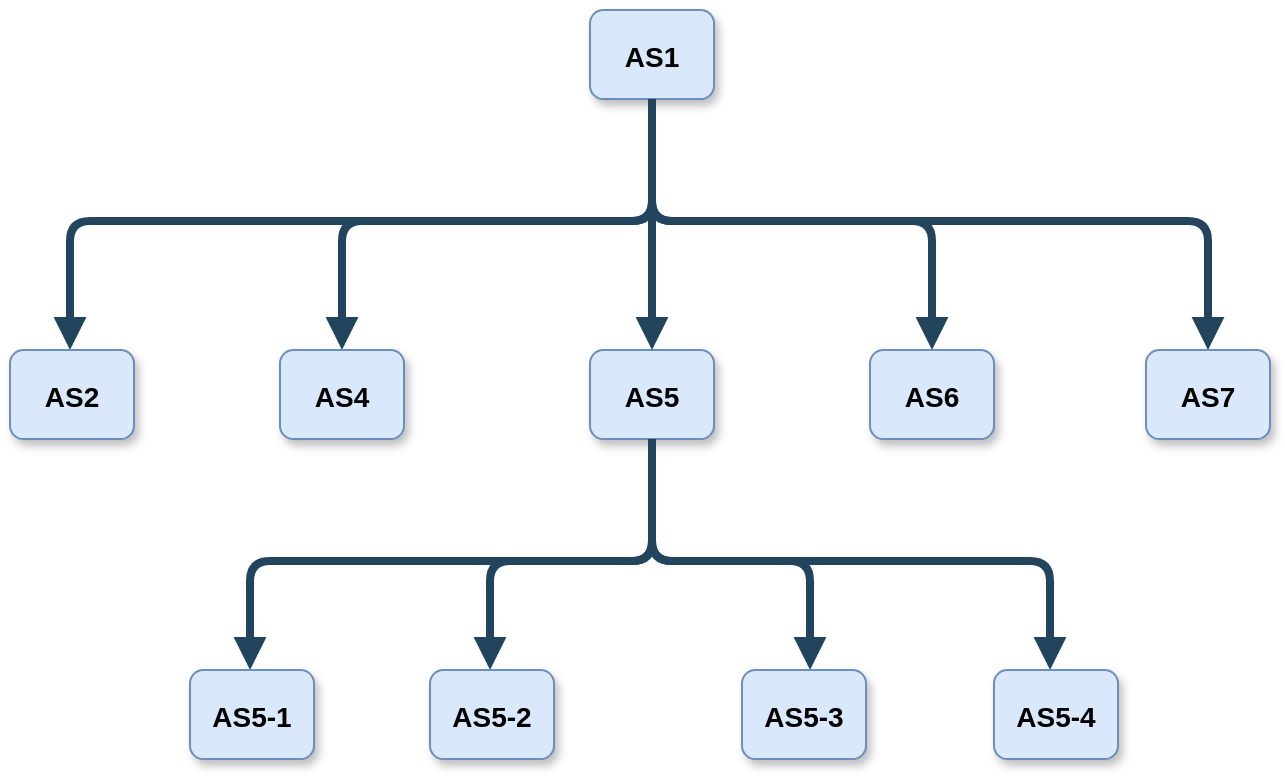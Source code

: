 <mxfile version="14.4.4" type="device"><diagram name="Page-1" id="97916047-d0de-89f5-080d-49f4d83e522f"><mxGraphModel dx="2062" dy="1316" grid="1" gridSize="10" guides="1" tooltips="1" connect="1" arrows="1" fold="1" page="1" pageScale="1.5" pageWidth="1169" pageHeight="827" background="none" math="0" shadow="0"><root><mxCell id="0"/><mxCell id="1" parent="0"/><mxCell id="3" value="AS1" style="rounded=1;fillColor=#dae8fc;strokeColor=#6c8ebf;shadow=1;fontStyle=1;fontSize=14;" parent="1" vertex="1"><mxGeometry x="770" y="450" width="62" height="44.5" as="geometry"/></mxCell><mxCell id="34" value="" style="edgeStyle=elbowEdgeStyle;elbow=vertical;strokeWidth=4;endArrow=block;endFill=1;fontStyle=1;strokeColor=#23445D;" parent="1" source="3" edge="1"><mxGeometry x="22" y="165.5" width="100" height="100" as="geometry"><mxPoint x="22" y="265.5" as="sourcePoint"/><mxPoint x="510" y="620" as="targetPoint"/><Array as="points"><mxPoint x="552" y="555.5"/></Array></mxGeometry></mxCell><mxCell id="37" value="" style="edgeStyle=elbowEdgeStyle;elbow=vertical;strokeWidth=4;endArrow=block;endFill=1;fontStyle=1;strokeColor=#23445D;entryX=0.5;entryY=0;entryDx=0;entryDy=0;" parent="1" source="3" target="3n86SDc3iNAMhiCeaW4N-64" edge="1"><mxGeometry x="22" y="165.5" width="100" height="100" as="geometry"><mxPoint x="22" y="265.5" as="sourcePoint"/><mxPoint x="1080" y="610" as="targetPoint"/><Array as="points"><mxPoint x="972" y="555.5"/></Array></mxGeometry></mxCell><mxCell id="54" value="" style="edgeStyle=elbowEdgeStyle;elbow=vertical;strokeWidth=4;endArrow=block;endFill=1;fontStyle=1;strokeColor=#23445D;entryX=0.5;entryY=0;entryDx=0;entryDy=0;" parent="1" source="3" target="3n86SDc3iNAMhiCeaW4N-67" edge="1"><mxGeometry x="22" y="165.5" width="100" height="100" as="geometry"><mxPoint x="22" y="265.5" as="sourcePoint"/><mxPoint x="652" y="615.5" as="targetPoint"/><Array as="points"><mxPoint x="652" y="555.5"/></Array></mxGeometry></mxCell><mxCell id="55" value="" style="edgeStyle=elbowEdgeStyle;elbow=vertical;strokeWidth=4;endArrow=block;endFill=1;fontStyle=1;strokeColor=#23445D;entryX=0.5;entryY=0;entryDx=0;entryDy=0;" parent="1" source="3" target="3n86SDc3iNAMhiCeaW4N-65" edge="1"><mxGeometry x="22" y="165.5" width="100" height="100" as="geometry"><mxPoint x="22" y="265.5" as="sourcePoint"/><mxPoint x="942" y="615.5" as="targetPoint"/><Array as="points"><mxPoint x="942" y="555.5"/></Array></mxGeometry></mxCell><mxCell id="3n86SDc3iNAMhiCeaW4N-58" value="AS5" style="rounded=1;fillColor=#dae8fc;strokeColor=#6c8ebf;shadow=1;fontStyle=1;fontSize=14;" vertex="1" parent="1"><mxGeometry x="770" y="620" width="62" height="44.5" as="geometry"/></mxCell><mxCell id="3n86SDc3iNAMhiCeaW4N-59" value="" style="edgeStyle=elbowEdgeStyle;elbow=vertical;strokeWidth=4;endArrow=block;endFill=1;fontStyle=1;strokeColor=#23445D;" edge="1" parent="1" source="3n86SDc3iNAMhiCeaW4N-58"><mxGeometry x="20" y="335.5" width="100" height="100" as="geometry"><mxPoint x="20" y="435.5" as="sourcePoint"/><mxPoint x="600" y="780" as="targetPoint"/><Array as="points"><mxPoint x="550" y="725.5"/></Array></mxGeometry></mxCell><mxCell id="3n86SDc3iNAMhiCeaW4N-60" value="" style="edgeStyle=elbowEdgeStyle;elbow=vertical;strokeWidth=4;endArrow=block;endFill=1;fontStyle=1;strokeColor=#23445D;" edge="1" parent="1" source="3n86SDc3iNAMhiCeaW4N-58"><mxGeometry x="20" y="335.5" width="100" height="100" as="geometry"><mxPoint x="20" y="435.5" as="sourcePoint"/><mxPoint x="1000" y="780" as="targetPoint"/><Array as="points"><mxPoint x="970" y="725.5"/></Array></mxGeometry></mxCell><mxCell id="3n86SDc3iNAMhiCeaW4N-61" value="" style="edgeStyle=elbowEdgeStyle;elbow=vertical;strokeWidth=4;endArrow=block;endFill=1;fontStyle=1;strokeColor=#23445D;" edge="1" parent="1" source="3n86SDc3iNAMhiCeaW4N-58"><mxGeometry x="20" y="335.5" width="100" height="100" as="geometry"><mxPoint x="20" y="435.5" as="sourcePoint"/><mxPoint x="720" y="780" as="targetPoint"/><Array as="points"><mxPoint x="650" y="725.5"/></Array></mxGeometry></mxCell><mxCell id="3n86SDc3iNAMhiCeaW4N-62" value="" style="edgeStyle=elbowEdgeStyle;elbow=vertical;strokeWidth=4;endArrow=block;endFill=1;fontStyle=1;strokeColor=#23445D;" edge="1" parent="1" source="3n86SDc3iNAMhiCeaW4N-58"><mxGeometry x="20" y="335.5" width="100" height="100" as="geometry"><mxPoint x="20" y="435.5" as="sourcePoint"/><mxPoint x="880" y="780" as="targetPoint"/><Array as="points"><mxPoint x="940" y="725.5"/></Array></mxGeometry></mxCell><mxCell id="3n86SDc3iNAMhiCeaW4N-63" value="" style="edgeStyle=elbowEdgeStyle;elbow=vertical;strokeWidth=4;endArrow=block;endFill=1;fontStyle=1;strokeColor=#23445D;entryX=0.5;entryY=0;entryDx=0;entryDy=0;exitX=0.5;exitY=1;exitDx=0;exitDy=0;" edge="1" parent="1" source="3" target="3n86SDc3iNAMhiCeaW4N-58"><mxGeometry x="32" y="175.5" width="100" height="100" as="geometry"><mxPoint x="811" y="504.5" as="sourcePoint"/><mxPoint x="952" y="625.5" as="targetPoint"/><Array as="points"><mxPoint x="799" y="570"/></Array></mxGeometry></mxCell><mxCell id="3n86SDc3iNAMhiCeaW4N-64" value="AS7" style="rounded=1;fillColor=#dae8fc;strokeColor=#6c8ebf;shadow=1;fontStyle=1;fontSize=14;" vertex="1" parent="1"><mxGeometry x="1048" y="620" width="62" height="44.5" as="geometry"/></mxCell><mxCell id="3n86SDc3iNAMhiCeaW4N-65" value="AS6" style="rounded=1;fillColor=#dae8fc;strokeColor=#6c8ebf;shadow=1;fontStyle=1;fontSize=14;" vertex="1" parent="1"><mxGeometry x="910" y="620" width="62" height="44.5" as="geometry"/></mxCell><mxCell id="3n86SDc3iNAMhiCeaW4N-66" value="AS2" style="rounded=1;fillColor=#dae8fc;strokeColor=#6c8ebf;shadow=1;fontStyle=1;fontSize=14;" vertex="1" parent="1"><mxGeometry x="480" y="620" width="62" height="44.5" as="geometry"/></mxCell><mxCell id="3n86SDc3iNAMhiCeaW4N-67" value="AS4" style="rounded=1;fillColor=#dae8fc;strokeColor=#6c8ebf;shadow=1;fontStyle=1;fontSize=14;" vertex="1" parent="1"><mxGeometry x="615" y="620" width="62" height="44.5" as="geometry"/></mxCell><mxCell id="3n86SDc3iNAMhiCeaW4N-68" value="AS5-1" style="rounded=1;fillColor=#dae8fc;strokeColor=#6c8ebf;shadow=1;fontStyle=1;fontSize=14;" vertex="1" parent="1"><mxGeometry x="570" y="780" width="62" height="44.5" as="geometry"/></mxCell><mxCell id="3n86SDc3iNAMhiCeaW4N-69" value="AS5-2" style="rounded=1;fillColor=#dae8fc;strokeColor=#6c8ebf;shadow=1;fontStyle=1;fontSize=14;" vertex="1" parent="1"><mxGeometry x="690" y="780" width="62" height="44.5" as="geometry"/></mxCell><mxCell id="3n86SDc3iNAMhiCeaW4N-70" value="AS5-3" style="rounded=1;fillColor=#dae8fc;strokeColor=#6c8ebf;shadow=1;fontStyle=1;fontSize=14;" vertex="1" parent="1"><mxGeometry x="846" y="780" width="62" height="44.5" as="geometry"/></mxCell><mxCell id="3n86SDc3iNAMhiCeaW4N-71" value="AS5-4" style="rounded=1;fillColor=#dae8fc;strokeColor=#6c8ebf;shadow=1;fontStyle=1;fontSize=14;" vertex="1" parent="1"><mxGeometry x="972" y="780" width="62" height="44.5" as="geometry"/></mxCell></root></mxGraphModel></diagram></mxfile>
